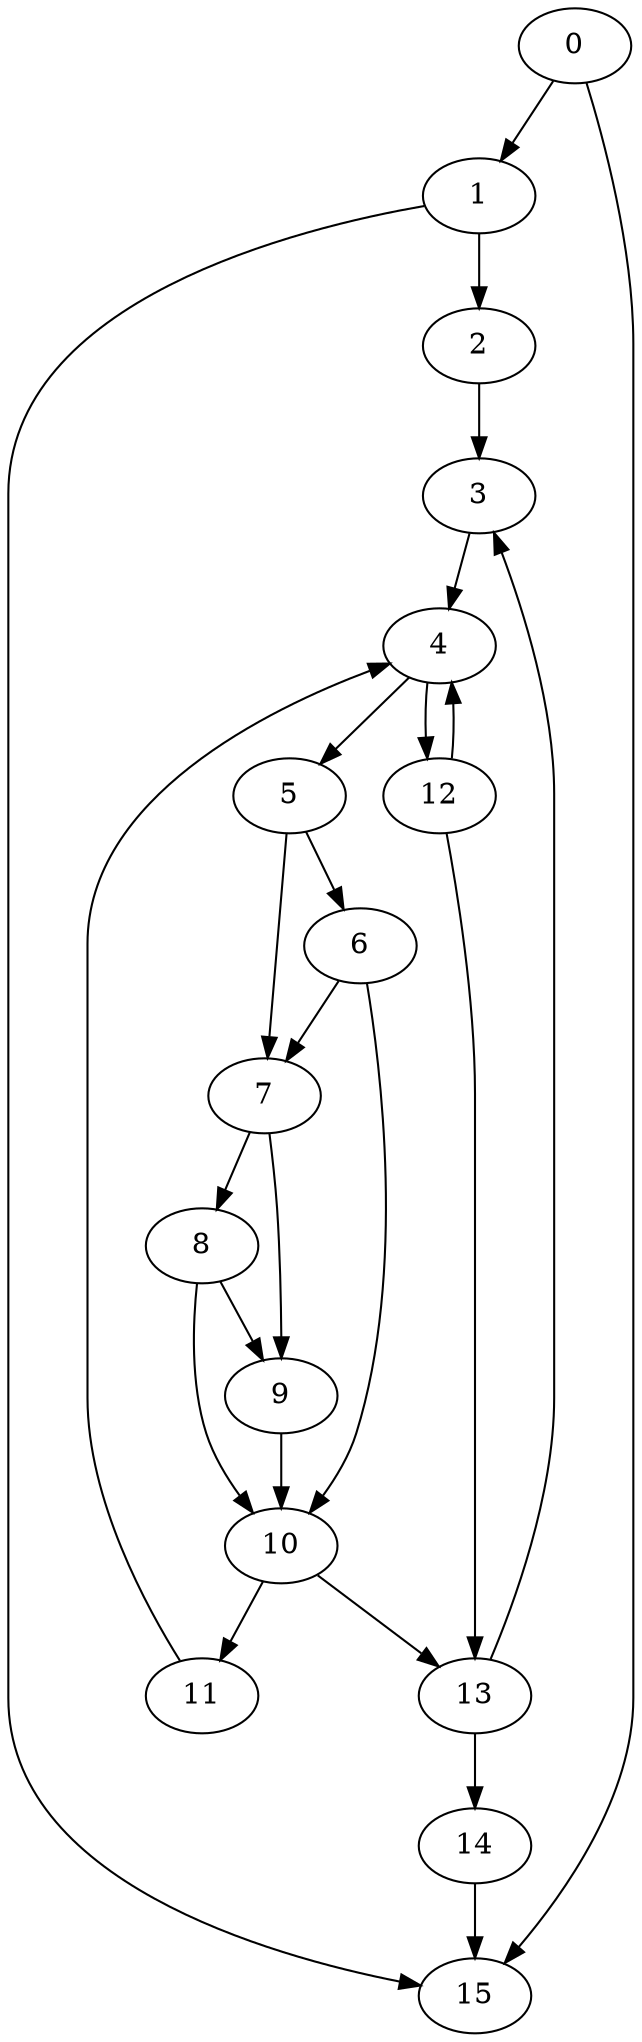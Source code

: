 digraph {
	0
	1
	2
	3
	4
	5
	6
	7
	8
	9
	10
	11
	12
	13
	14
	15
	4 -> 5
	5 -> 6
	0 -> 1
	11 -> 4
	12 -> 4
	3 -> 4
	10 -> 11
	13 -> 14
	2 -> 3
	13 -> 3
	5 -> 7
	6 -> 7
	7 -> 8
	4 -> 12
	0 -> 15
	1 -> 15
	14 -> 15
	1 -> 2
	7 -> 9
	8 -> 9
	6 -> 10
	8 -> 10
	9 -> 10
	10 -> 13
	12 -> 13
}
